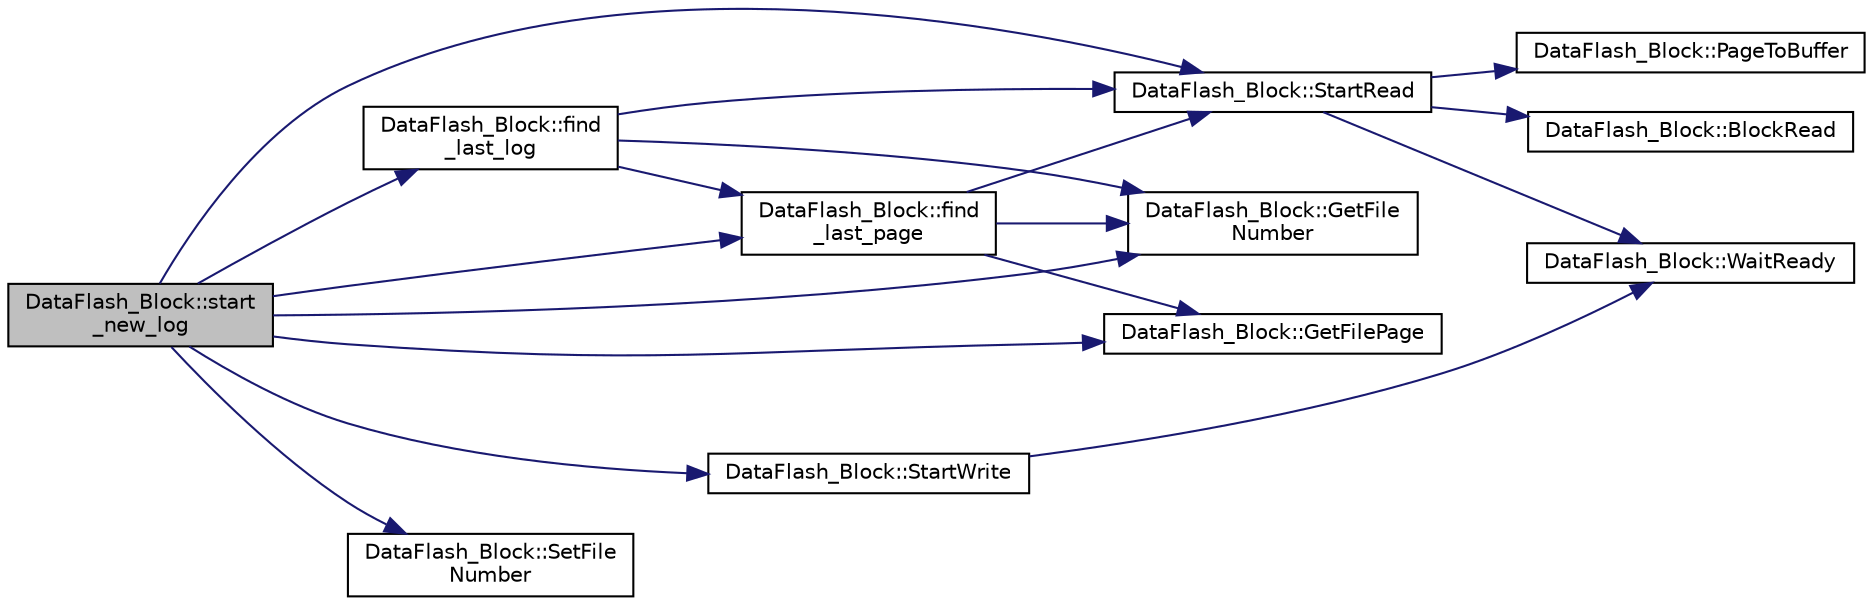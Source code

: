 digraph "DataFlash_Block::start_new_log"
{
 // INTERACTIVE_SVG=YES
  edge [fontname="Helvetica",fontsize="10",labelfontname="Helvetica",labelfontsize="10"];
  node [fontname="Helvetica",fontsize="10",shape=record];
  rankdir="LR";
  Node1 [label="DataFlash_Block::start\l_new_log",height=0.2,width=0.4,color="black", fillcolor="grey75", style="filled" fontcolor="black"];
  Node1 -> Node2 [color="midnightblue",fontsize="10",style="solid",fontname="Helvetica"];
  Node2 [label="DataFlash_Block::find\l_last_page",height=0.2,width=0.4,color="black", fillcolor="white", style="filled",URL="$classDataFlash__Block.html#a78f15fabdc088a5011a475bb258cc2cf"];
  Node2 -> Node3 [color="midnightblue",fontsize="10",style="solid",fontname="Helvetica"];
  Node3 [label="DataFlash_Block::StartRead",height=0.2,width=0.4,color="black", fillcolor="white", style="filled",URL="$classDataFlash__Block.html#a7e3413fd597032d4f4692129d2c5d076"];
  Node3 -> Node4 [color="midnightblue",fontsize="10",style="solid",fontname="Helvetica"];
  Node4 [label="DataFlash_Block::WaitReady",height=0.2,width=0.4,color="black", fillcolor="white", style="filled",URL="$classDataFlash__Block.html#a5adc35354a63752dc3c855b18e83c175"];
  Node3 -> Node5 [color="midnightblue",fontsize="10",style="solid",fontname="Helvetica"];
  Node5 [label="DataFlash_Block::PageToBuffer",height=0.2,width=0.4,color="black", fillcolor="white", style="filled",URL="$classDataFlash__Block.html#a0bc13dd2c8ec2d928e3409c431fb1430"];
  Node3 -> Node6 [color="midnightblue",fontsize="10",style="solid",fontname="Helvetica"];
  Node6 [label="DataFlash_Block::BlockRead",height=0.2,width=0.4,color="black", fillcolor="white", style="filled",URL="$classDataFlash__Block.html#a4ba0e8bf9f8028d04422e8688efff2c2"];
  Node2 -> Node7 [color="midnightblue",fontsize="10",style="solid",fontname="Helvetica"];
  Node7 [label="DataFlash_Block::GetFile\lNumber",height=0.2,width=0.4,color="black", fillcolor="white", style="filled",URL="$classDataFlash__Block.html#a48f708866996c334cff053400f452c7b"];
  Node2 -> Node8 [color="midnightblue",fontsize="10",style="solid",fontname="Helvetica"];
  Node8 [label="DataFlash_Block::GetFilePage",height=0.2,width=0.4,color="black", fillcolor="white", style="filled",URL="$classDataFlash__Block.html#a16fa3b75588895152474c93c6f0be088"];
  Node1 -> Node3 [color="midnightblue",fontsize="10",style="solid",fontname="Helvetica"];
  Node1 -> Node9 [color="midnightblue",fontsize="10",style="solid",fontname="Helvetica"];
  Node9 [label="DataFlash_Block::find\l_last_log",height=0.2,width=0.4,color="black", fillcolor="white", style="filled",URL="$classDataFlash__Block.html#ae6a5a7283d23359b18c7ee97c888f4b0"];
  Node9 -> Node2 [color="midnightblue",fontsize="10",style="solid",fontname="Helvetica"];
  Node9 -> Node3 [color="midnightblue",fontsize="10",style="solid",fontname="Helvetica"];
  Node9 -> Node7 [color="midnightblue",fontsize="10",style="solid",fontname="Helvetica"];
  Node1 -> Node7 [color="midnightblue",fontsize="10",style="solid",fontname="Helvetica"];
  Node1 -> Node10 [color="midnightblue",fontsize="10",style="solid",fontname="Helvetica"];
  Node10 [label="DataFlash_Block::SetFile\lNumber",height=0.2,width=0.4,color="black", fillcolor="white", style="filled",URL="$classDataFlash__Block.html#a7ce3d55cc0a690e44bbd3bafe9a26be5"];
  Node1 -> Node11 [color="midnightblue",fontsize="10",style="solid",fontname="Helvetica"];
  Node11 [label="DataFlash_Block::StartWrite",height=0.2,width=0.4,color="black", fillcolor="white", style="filled",URL="$classDataFlash__Block.html#ae2287cdccb1f0ee57b5af530ba6db48e"];
  Node11 -> Node4 [color="midnightblue",fontsize="10",style="solid",fontname="Helvetica"];
  Node1 -> Node8 [color="midnightblue",fontsize="10",style="solid",fontname="Helvetica"];
}
